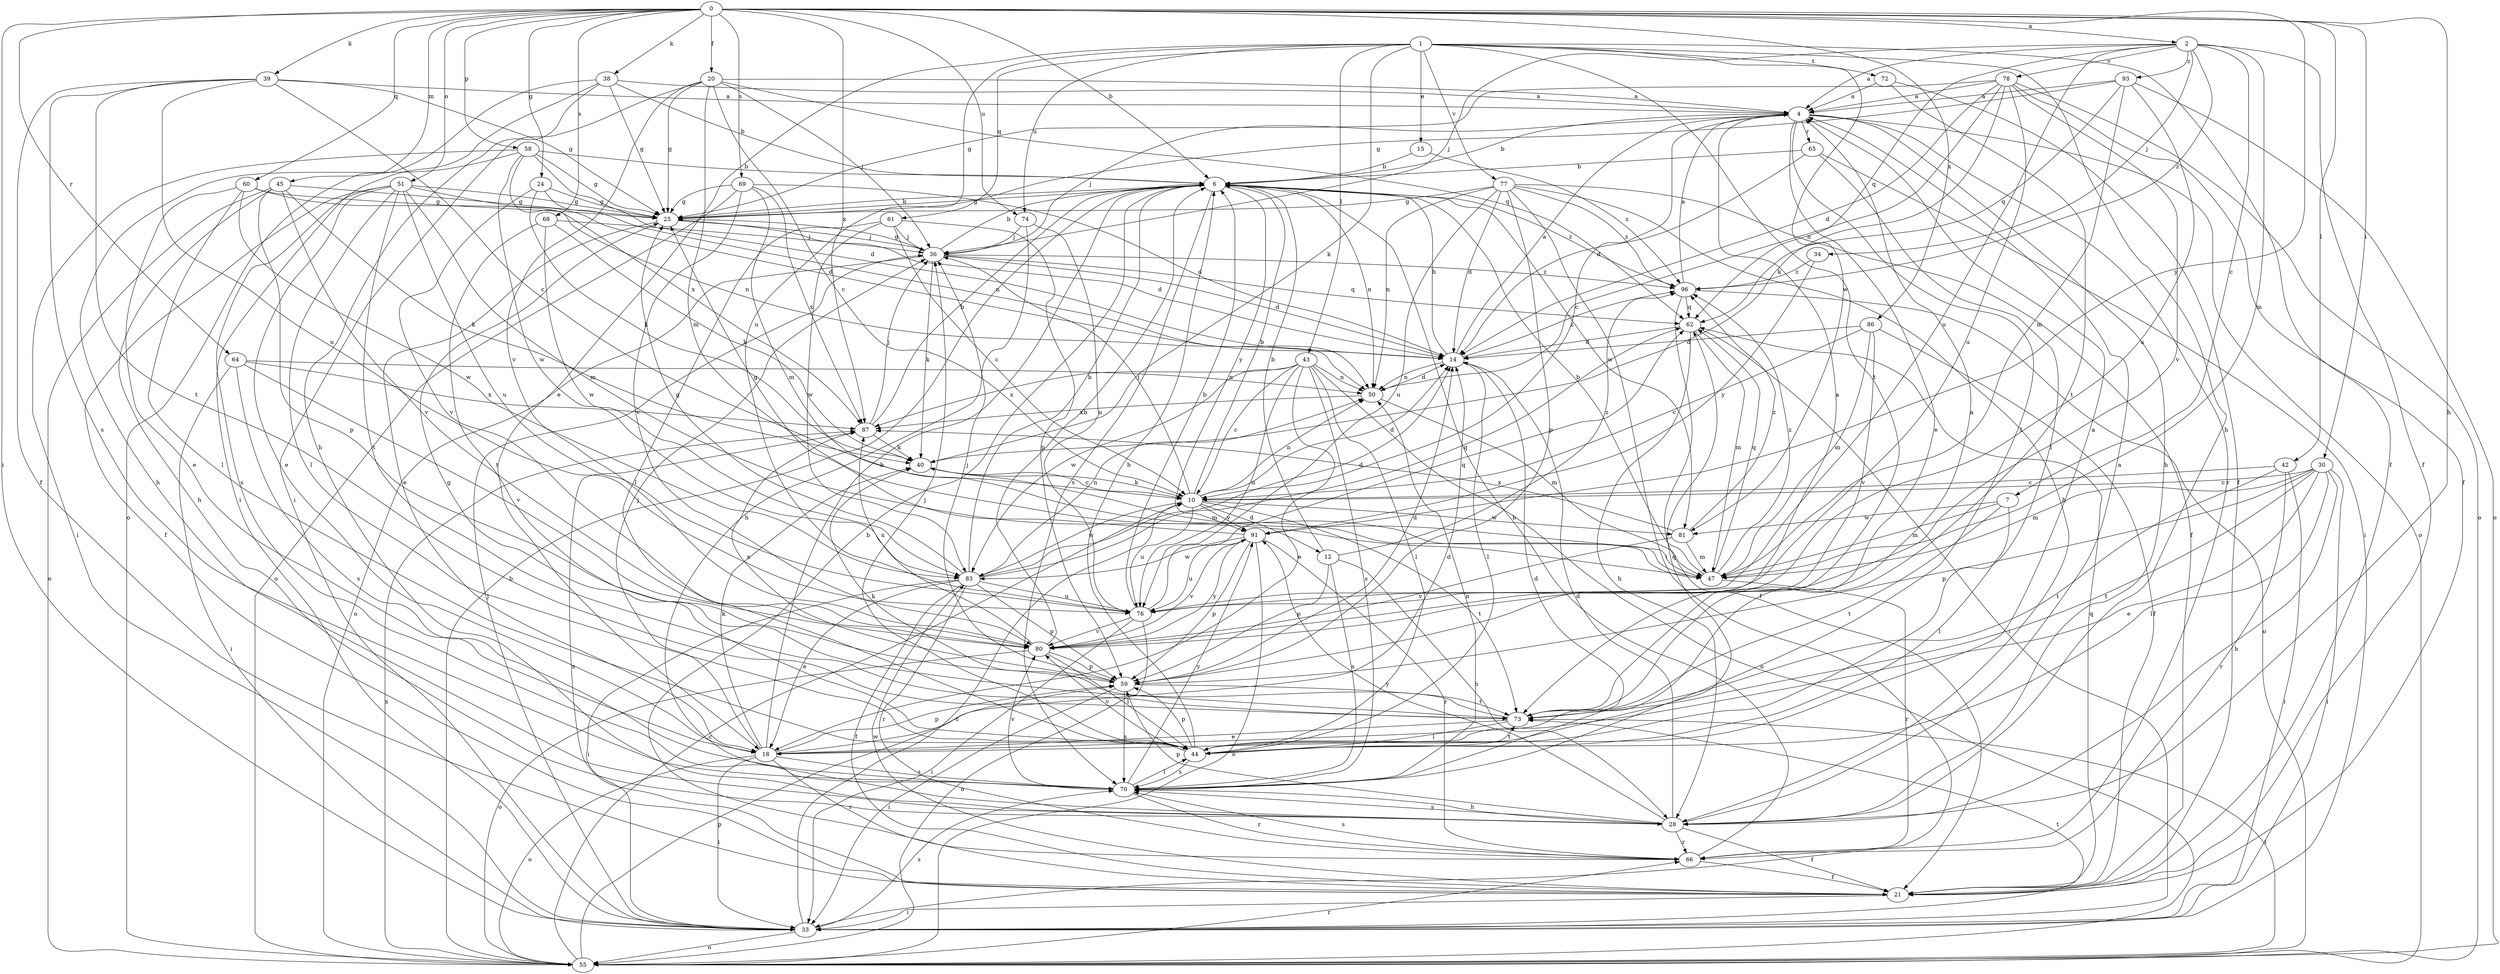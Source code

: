 strict digraph  {
0;
1;
2;
4;
6;
7;
10;
12;
14;
15;
18;
20;
21;
24;
25;
28;
30;
33;
34;
36;
38;
39;
40;
42;
43;
44;
45;
47;
50;
51;
55;
58;
59;
60;
61;
62;
64;
65;
66;
68;
69;
70;
72;
73;
74;
76;
77;
78;
80;
81;
83;
86;
87;
91;
93;
96;
0 -> 2  [label=a];
0 -> 6  [label=b];
0 -> 20  [label=f];
0 -> 24  [label=g];
0 -> 28  [label=h];
0 -> 30  [label=i];
0 -> 33  [label=i];
0 -> 38  [label=k];
0 -> 39  [label=k];
0 -> 42  [label=l];
0 -> 45  [label=m];
0 -> 51  [label=o];
0 -> 58  [label=p];
0 -> 60  [label=q];
0 -> 64  [label=r];
0 -> 68  [label=s];
0 -> 69  [label=s];
0 -> 74  [label=u];
0 -> 86  [label=x];
0 -> 87  [label=x];
0 -> 91  [label=y];
1 -> 15  [label=e];
1 -> 18  [label=e];
1 -> 21  [label=f];
1 -> 28  [label=h];
1 -> 40  [label=k];
1 -> 43  [label=l];
1 -> 61  [label=q];
1 -> 72  [label=t];
1 -> 73  [label=t];
1 -> 74  [label=u];
1 -> 76  [label=u];
1 -> 77  [label=v];
1 -> 81  [label=w];
2 -> 4  [label=a];
2 -> 7  [label=c];
2 -> 21  [label=f];
2 -> 34  [label=j];
2 -> 36  [label=j];
2 -> 47  [label=m];
2 -> 62  [label=q];
2 -> 76  [label=u];
2 -> 78  [label=v];
2 -> 93  [label=z];
2 -> 96  [label=z];
4 -> 6  [label=b];
4 -> 10  [label=c];
4 -> 18  [label=e];
4 -> 28  [label=h];
4 -> 36  [label=j];
4 -> 44  [label=l];
4 -> 55  [label=o];
4 -> 65  [label=r];
4 -> 66  [label=r];
6 -> 25  [label=g];
6 -> 50  [label=n];
6 -> 70  [label=s];
6 -> 81  [label=w];
6 -> 91  [label=y];
6 -> 96  [label=z];
7 -> 44  [label=l];
7 -> 47  [label=m];
7 -> 73  [label=t];
7 -> 81  [label=w];
10 -> 6  [label=b];
10 -> 12  [label=d];
10 -> 14  [label=d];
10 -> 36  [label=j];
10 -> 40  [label=k];
10 -> 50  [label=n];
10 -> 73  [label=t];
10 -> 76  [label=u];
10 -> 81  [label=w];
10 -> 83  [label=w];
10 -> 91  [label=y];
12 -> 6  [label=b];
12 -> 28  [label=h];
12 -> 59  [label=p];
12 -> 70  [label=s];
12 -> 96  [label=z];
14 -> 4  [label=a];
14 -> 6  [label=b];
14 -> 44  [label=l];
14 -> 50  [label=n];
14 -> 96  [label=z];
15 -> 6  [label=b];
15 -> 96  [label=z];
18 -> 6  [label=b];
18 -> 14  [label=d];
18 -> 33  [label=i];
18 -> 36  [label=j];
18 -> 40  [label=k];
18 -> 55  [label=o];
18 -> 59  [label=p];
18 -> 66  [label=r];
18 -> 70  [label=s];
20 -> 4  [label=a];
20 -> 10  [label=c];
20 -> 25  [label=g];
20 -> 33  [label=i];
20 -> 36  [label=j];
20 -> 47  [label=m];
20 -> 62  [label=q];
20 -> 80  [label=v];
21 -> 6  [label=b];
21 -> 33  [label=i];
21 -> 62  [label=q];
21 -> 83  [label=w];
21 -> 87  [label=x];
24 -> 25  [label=g];
24 -> 40  [label=k];
24 -> 50  [label=n];
24 -> 80  [label=v];
25 -> 6  [label=b];
25 -> 14  [label=d];
25 -> 18  [label=e];
25 -> 36  [label=j];
28 -> 4  [label=a];
28 -> 14  [label=d];
28 -> 21  [label=f];
28 -> 59  [label=p];
28 -> 66  [label=r];
28 -> 70  [label=s];
28 -> 91  [label=y];
30 -> 10  [label=c];
30 -> 18  [label=e];
30 -> 28  [label=h];
30 -> 33  [label=i];
30 -> 44  [label=l];
30 -> 47  [label=m];
30 -> 59  [label=p];
30 -> 73  [label=t];
33 -> 10  [label=c];
33 -> 36  [label=j];
33 -> 55  [label=o];
33 -> 70  [label=s];
33 -> 73  [label=t];
34 -> 91  [label=y];
34 -> 96  [label=z];
36 -> 6  [label=b];
36 -> 14  [label=d];
36 -> 25  [label=g];
36 -> 40  [label=k];
36 -> 55  [label=o];
36 -> 62  [label=q];
36 -> 96  [label=z];
38 -> 4  [label=a];
38 -> 6  [label=b];
38 -> 25  [label=g];
38 -> 28  [label=h];
38 -> 33  [label=i];
38 -> 55  [label=o];
39 -> 4  [label=a];
39 -> 10  [label=c];
39 -> 21  [label=f];
39 -> 25  [label=g];
39 -> 70  [label=s];
39 -> 73  [label=t];
39 -> 76  [label=u];
40 -> 10  [label=c];
40 -> 47  [label=m];
42 -> 10  [label=c];
42 -> 33  [label=i];
42 -> 66  [label=r];
42 -> 73  [label=t];
43 -> 10  [label=c];
43 -> 18  [label=e];
43 -> 44  [label=l];
43 -> 50  [label=n];
43 -> 55  [label=o];
43 -> 70  [label=s];
43 -> 76  [label=u];
43 -> 83  [label=w];
43 -> 87  [label=x];
44 -> 4  [label=a];
44 -> 6  [label=b];
44 -> 25  [label=g];
44 -> 36  [label=j];
44 -> 59  [label=p];
44 -> 70  [label=s];
44 -> 73  [label=t];
44 -> 80  [label=v];
45 -> 25  [label=g];
45 -> 28  [label=h];
45 -> 40  [label=k];
45 -> 55  [label=o];
45 -> 59  [label=p];
45 -> 80  [label=v];
47 -> 6  [label=b];
47 -> 62  [label=q];
47 -> 66  [label=r];
47 -> 96  [label=z];
50 -> 14  [label=d];
50 -> 47  [label=m];
50 -> 87  [label=x];
51 -> 14  [label=d];
51 -> 18  [label=e];
51 -> 21  [label=f];
51 -> 25  [label=g];
51 -> 44  [label=l];
51 -> 47  [label=m];
51 -> 70  [label=s];
51 -> 73  [label=t];
51 -> 76  [label=u];
55 -> 6  [label=b];
55 -> 10  [label=c];
55 -> 59  [label=p];
55 -> 66  [label=r];
55 -> 73  [label=t];
55 -> 87  [label=x];
58 -> 6  [label=b];
58 -> 14  [label=d];
58 -> 25  [label=g];
58 -> 28  [label=h];
58 -> 33  [label=i];
58 -> 83  [label=w];
58 -> 87  [label=x];
59 -> 4  [label=a];
59 -> 14  [label=d];
59 -> 33  [label=i];
59 -> 36  [label=j];
59 -> 70  [label=s];
59 -> 73  [label=t];
59 -> 87  [label=x];
60 -> 18  [label=e];
60 -> 25  [label=g];
60 -> 44  [label=l];
60 -> 50  [label=n];
60 -> 83  [label=w];
61 -> 10  [label=c];
61 -> 36  [label=j];
61 -> 44  [label=l];
61 -> 59  [label=p];
61 -> 83  [label=w];
62 -> 14  [label=d];
62 -> 28  [label=h];
62 -> 33  [label=i];
62 -> 47  [label=m];
64 -> 33  [label=i];
64 -> 50  [label=n];
64 -> 70  [label=s];
64 -> 80  [label=v];
64 -> 87  [label=x];
65 -> 6  [label=b];
65 -> 14  [label=d];
65 -> 33  [label=i];
65 -> 44  [label=l];
66 -> 6  [label=b];
66 -> 21  [label=f];
66 -> 70  [label=s];
68 -> 36  [label=j];
68 -> 40  [label=k];
68 -> 73  [label=t];
68 -> 83  [label=w];
69 -> 14  [label=d];
69 -> 25  [label=g];
69 -> 47  [label=m];
69 -> 55  [label=o];
69 -> 80  [label=v];
69 -> 87  [label=x];
70 -> 14  [label=d];
70 -> 28  [label=h];
70 -> 44  [label=l];
70 -> 50  [label=n];
70 -> 62  [label=q];
70 -> 66  [label=r];
70 -> 80  [label=v];
70 -> 91  [label=y];
72 -> 4  [label=a];
72 -> 21  [label=f];
72 -> 73  [label=t];
73 -> 4  [label=a];
73 -> 18  [label=e];
73 -> 40  [label=k];
73 -> 44  [label=l];
74 -> 28  [label=h];
74 -> 36  [label=j];
74 -> 76  [label=u];
76 -> 6  [label=b];
76 -> 33  [label=i];
76 -> 55  [label=o];
76 -> 62  [label=q];
76 -> 80  [label=v];
77 -> 14  [label=d];
77 -> 21  [label=f];
77 -> 25  [label=g];
77 -> 28  [label=h];
77 -> 33  [label=i];
77 -> 50  [label=n];
77 -> 59  [label=p];
77 -> 76  [label=u];
77 -> 96  [label=z];
78 -> 4  [label=a];
78 -> 14  [label=d];
78 -> 21  [label=f];
78 -> 25  [label=g];
78 -> 40  [label=k];
78 -> 50  [label=n];
78 -> 55  [label=o];
78 -> 76  [label=u];
78 -> 80  [label=v];
80 -> 6  [label=b];
80 -> 44  [label=l];
80 -> 55  [label=o];
80 -> 59  [label=p];
80 -> 87  [label=x];
80 -> 91  [label=y];
81 -> 47  [label=m];
81 -> 80  [label=v];
81 -> 87  [label=x];
81 -> 96  [label=z];
83 -> 6  [label=b];
83 -> 14  [label=d];
83 -> 18  [label=e];
83 -> 21  [label=f];
83 -> 25  [label=g];
83 -> 33  [label=i];
83 -> 50  [label=n];
83 -> 59  [label=p];
83 -> 62  [label=q];
83 -> 66  [label=r];
83 -> 76  [label=u];
86 -> 10  [label=c];
86 -> 14  [label=d];
86 -> 21  [label=f];
86 -> 47  [label=m];
86 -> 80  [label=v];
87 -> 6  [label=b];
87 -> 36  [label=j];
87 -> 40  [label=k];
91 -> 25  [label=g];
91 -> 55  [label=o];
91 -> 59  [label=p];
91 -> 66  [label=r];
91 -> 76  [label=u];
91 -> 80  [label=v];
91 -> 83  [label=w];
93 -> 4  [label=a];
93 -> 25  [label=g];
93 -> 47  [label=m];
93 -> 55  [label=o];
93 -> 62  [label=q];
93 -> 76  [label=u];
96 -> 4  [label=a];
96 -> 21  [label=f];
96 -> 55  [label=o];
96 -> 62  [label=q];
}
